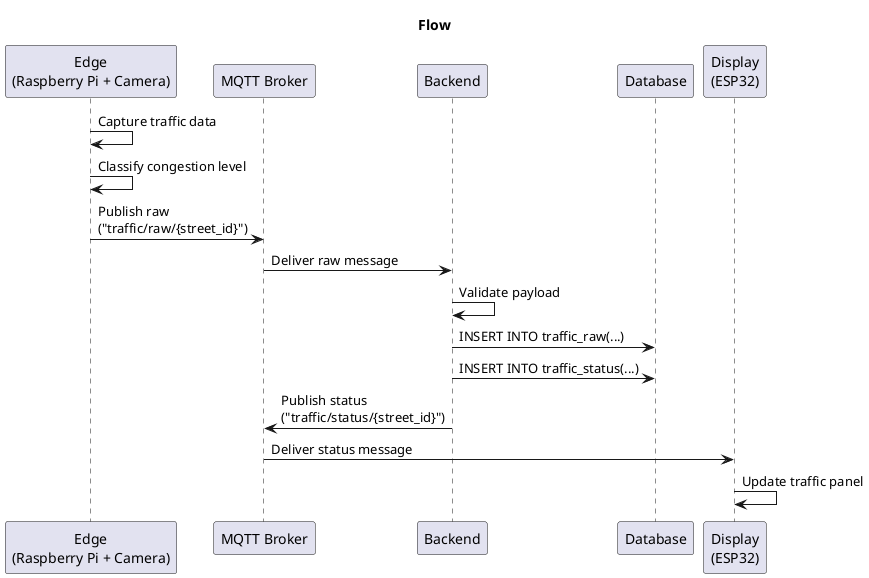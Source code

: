 @startuml
title Flow

participant Rasp as "Edge\n(Raspberry Pi + Camera)"
participant Broker as "MQTT Broker"
participant Backend as "Backend"
participant DB as "Database"
participant Display as "Display\n(ESP32)"

Rasp -> Rasp : Capture traffic data
Rasp -> Rasp : Classify congestion level
Rasp -> Broker : Publish raw\n("traffic/raw/{street_id}")
Broker -> Backend : Deliver raw message
Backend -> Backend : Validate payload
Backend -> DB     : INSERT INTO traffic_raw(...)
Backend -> DB     : INSERT INTO traffic_status(...)
Backend -> Broker : Publish status\n("traffic/status/{street_id}")
Broker -> Display : Deliver status message
Display -> Display: Update traffic panel
@enduml